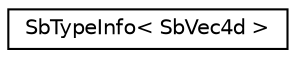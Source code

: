 digraph "Graphical Class Hierarchy"
{
 // LATEX_PDF_SIZE
  edge [fontname="Helvetica",fontsize="10",labelfontname="Helvetica",labelfontsize="10"];
  node [fontname="Helvetica",fontsize="10",shape=record];
  rankdir="LR";
  Node0 [label="SbTypeInfo\< SbVec4d \>",height=0.2,width=0.4,color="black", fillcolor="white", style="filled",URL="$structSbTypeInfo_3_01SbVec4d_01_4.html",tooltip=" "];
}
